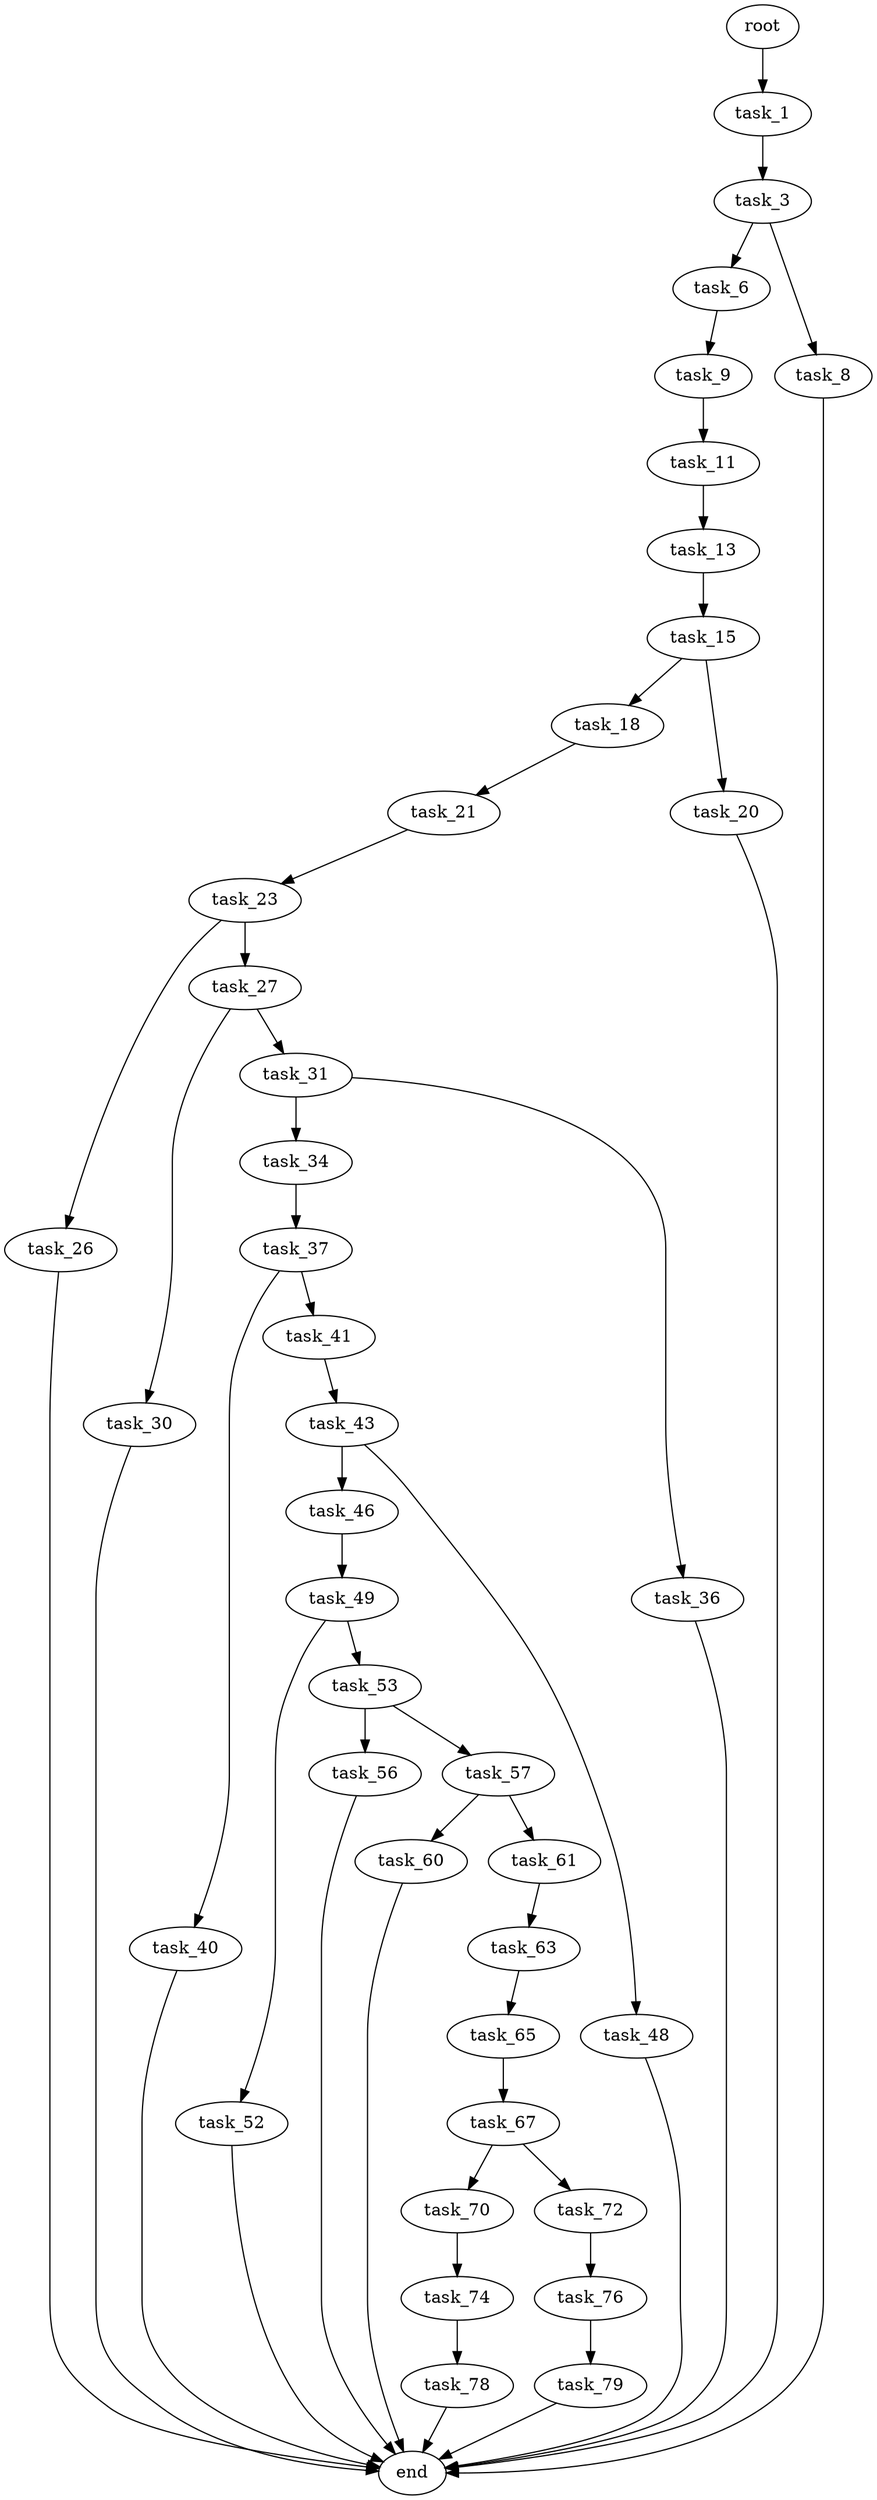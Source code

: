digraph G {
  root [size="0.000000"];
  task_1 [size="782757789696.000000"];
  task_3 [size="22117805099.000000"];
  task_6 [size="191629249497.000000"];
  task_8 [size="19623703709.000000"];
  task_9 [size="68719476736.000000"];
  end [size="0.000000"];
  task_11 [size="2891372117.000000"];
  task_13 [size="549755813888.000000"];
  task_15 [size="20836190918.000000"];
  task_18 [size="231928233984.000000"];
  task_20 [size="267696641735.000000"];
  task_21 [size="2847558502.000000"];
  task_23 [size="549755813888.000000"];
  task_26 [size="10176340704.000000"];
  task_27 [size="94868077860.000000"];
  task_30 [size="1720958855.000000"];
  task_31 [size="782757789696.000000"];
  task_34 [size="8301496670.000000"];
  task_36 [size="160131613037.000000"];
  task_37 [size="12179269321.000000"];
  task_40 [size="417852126686.000000"];
  task_41 [size="55085371344.000000"];
  task_43 [size="24244338632.000000"];
  task_46 [size="535540499422.000000"];
  task_48 [size="31239999354.000000"];
  task_49 [size="134217728000.000000"];
  task_52 [size="7012579666.000000"];
  task_53 [size="165198505944.000000"];
  task_56 [size="134217728000.000000"];
  task_57 [size="3341314512.000000"];
  task_60 [size="90429258800.000000"];
  task_61 [size="549755813888.000000"];
  task_63 [size="368293445632.000000"];
  task_65 [size="25525656609.000000"];
  task_67 [size="17640442969.000000"];
  task_70 [size="68719476736.000000"];
  task_72 [size="673319496738.000000"];
  task_74 [size="65657952538.000000"];
  task_76 [size="17055729322.000000"];
  task_78 [size="69067930350.000000"];
  task_79 [size="68719476736.000000"];

  root -> task_1 [size="1.000000"];
  task_1 -> task_3 [size="679477248.000000"];
  task_3 -> task_6 [size="411041792.000000"];
  task_3 -> task_8 [size="411041792.000000"];
  task_6 -> task_9 [size="301989888.000000"];
  task_8 -> end [size="1.000000"];
  task_9 -> task_11 [size="134217728.000000"];
  task_11 -> task_13 [size="209715200.000000"];
  task_13 -> task_15 [size="536870912.000000"];
  task_15 -> task_18 [size="536870912.000000"];
  task_15 -> task_20 [size="536870912.000000"];
  task_18 -> task_21 [size="301989888.000000"];
  task_20 -> end [size="1.000000"];
  task_21 -> task_23 [size="134217728.000000"];
  task_23 -> task_26 [size="536870912.000000"];
  task_23 -> task_27 [size="536870912.000000"];
  task_26 -> end [size="1.000000"];
  task_27 -> task_30 [size="134217728.000000"];
  task_27 -> task_31 [size="134217728.000000"];
  task_30 -> end [size="1.000000"];
  task_31 -> task_34 [size="679477248.000000"];
  task_31 -> task_36 [size="679477248.000000"];
  task_34 -> task_37 [size="33554432.000000"];
  task_36 -> end [size="1.000000"];
  task_37 -> task_40 [size="411041792.000000"];
  task_37 -> task_41 [size="411041792.000000"];
  task_40 -> end [size="1.000000"];
  task_41 -> task_43 [size="134217728.000000"];
  task_43 -> task_46 [size="411041792.000000"];
  task_43 -> task_48 [size="411041792.000000"];
  task_46 -> task_49 [size="679477248.000000"];
  task_48 -> end [size="1.000000"];
  task_49 -> task_52 [size="209715200.000000"];
  task_49 -> task_53 [size="209715200.000000"];
  task_52 -> end [size="1.000000"];
  task_53 -> task_56 [size="134217728.000000"];
  task_53 -> task_57 [size="134217728.000000"];
  task_56 -> end [size="1.000000"];
  task_57 -> task_60 [size="301989888.000000"];
  task_57 -> task_61 [size="301989888.000000"];
  task_60 -> end [size="1.000000"];
  task_61 -> task_63 [size="536870912.000000"];
  task_63 -> task_65 [size="411041792.000000"];
  task_65 -> task_67 [size="838860800.000000"];
  task_67 -> task_70 [size="411041792.000000"];
  task_67 -> task_72 [size="411041792.000000"];
  task_70 -> task_74 [size="134217728.000000"];
  task_72 -> task_76 [size="679477248.000000"];
  task_74 -> task_78 [size="209715200.000000"];
  task_76 -> task_79 [size="838860800.000000"];
  task_78 -> end [size="1.000000"];
  task_79 -> end [size="1.000000"];
}
